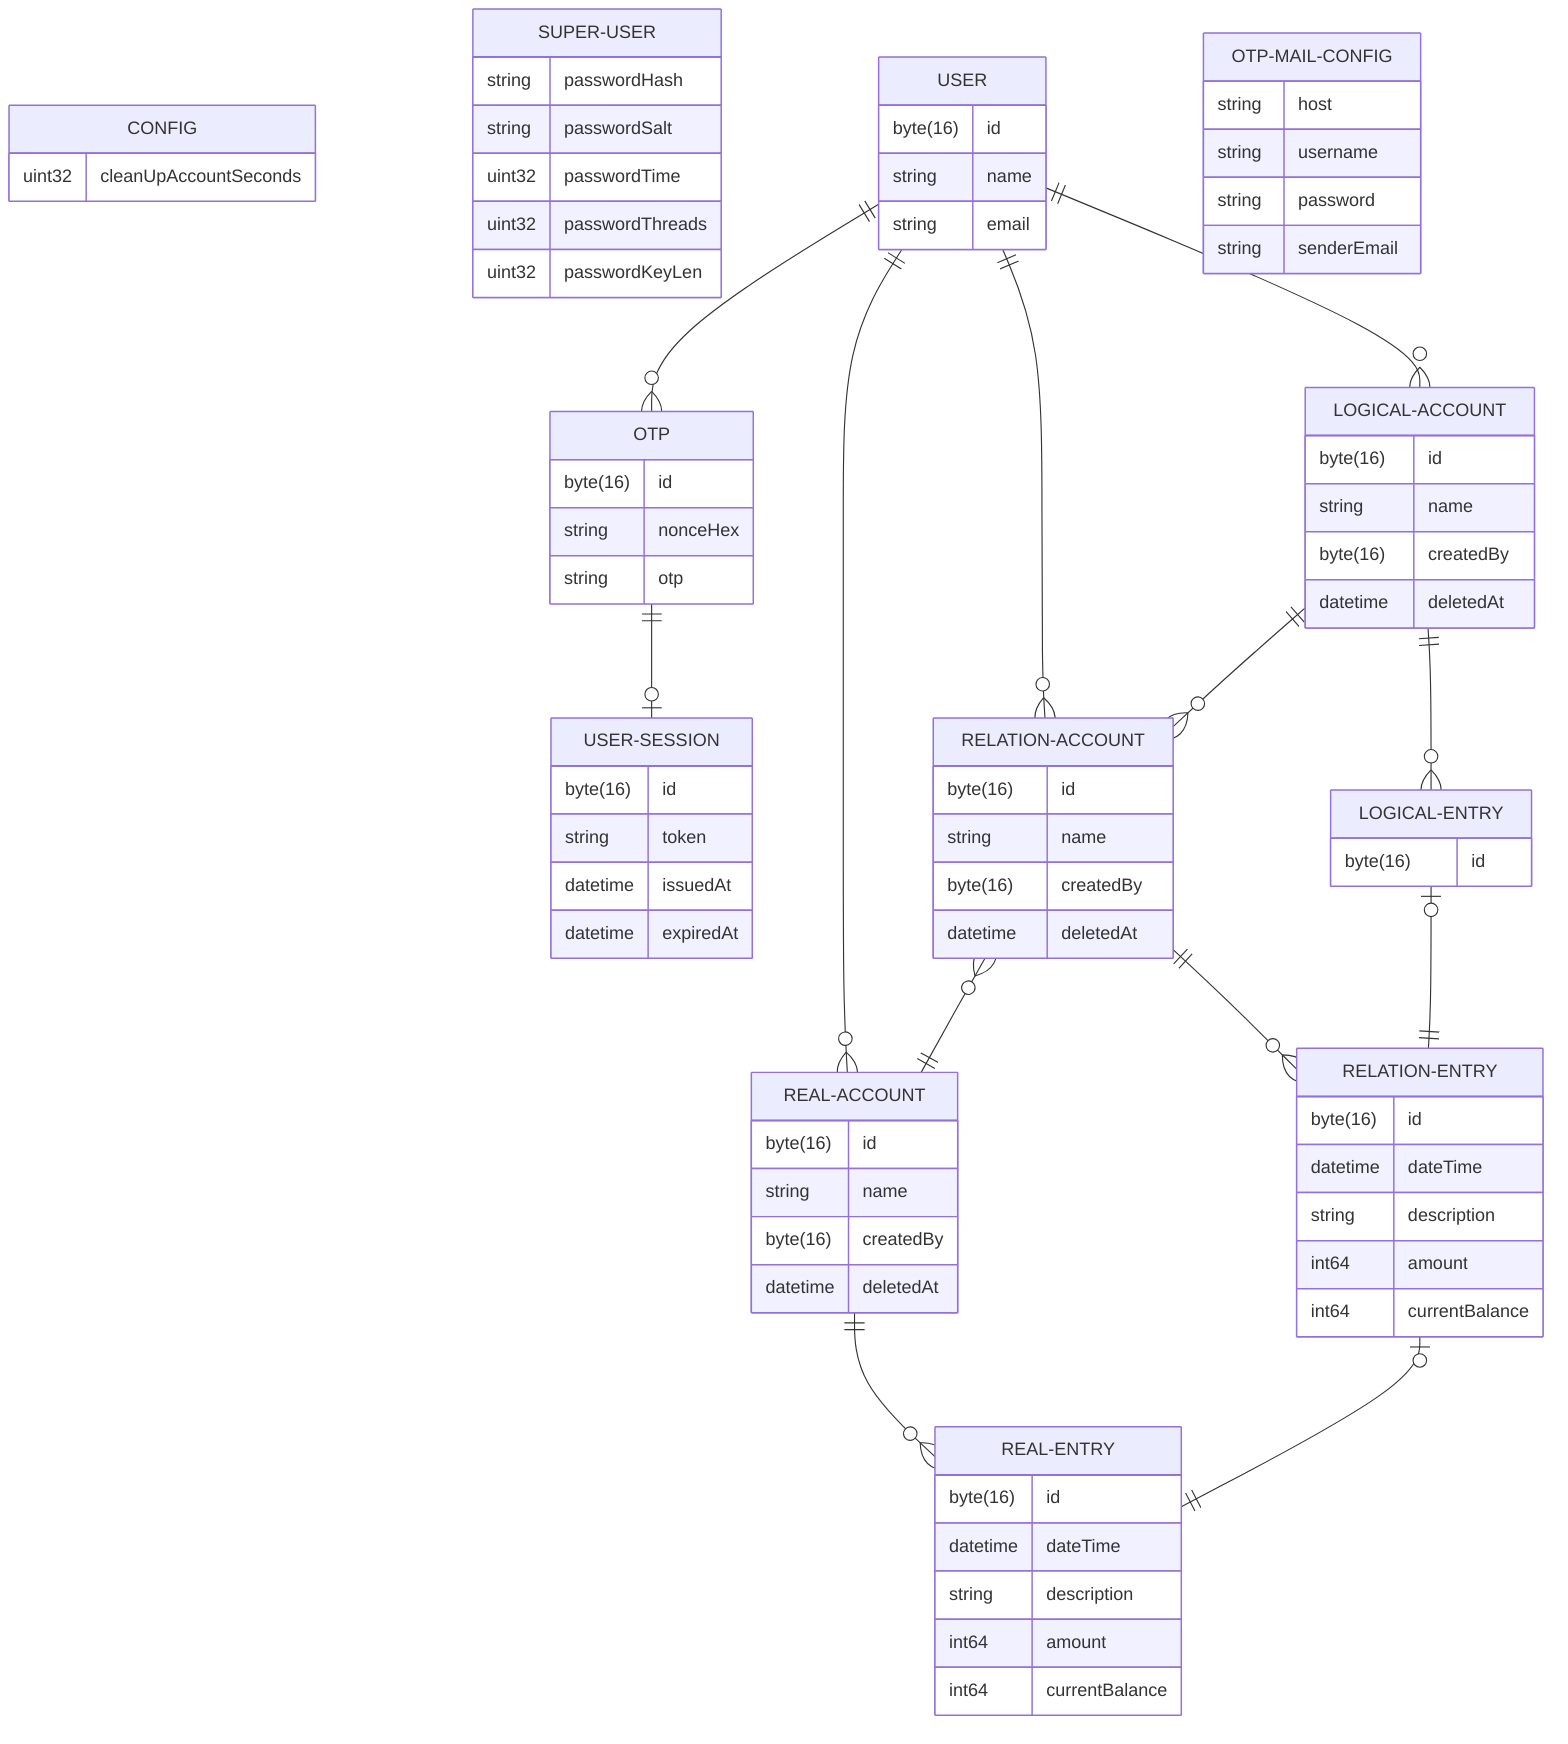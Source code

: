 %% v2.0.0
erDiagram
    CONFIG {
        uint32 cleanUpAccountSeconds
    }

    SUPER-USER {
        string passwordHash
        string passwordSalt
        uint32 passwordTime
        uint32 passwordThreads
        uint32 passwordKeyLen
    }

    USER {
        byte(16) id
        string name
        string email
    }

    OTP {
        byte(16) id
        string nonceHex
        string otp
    }

    OTP-MAIL-CONFIG {
        string host
        string username
        string password
        string senderEmail
    }

    USER-SESSION {
        byte(16) id
        string token
        datetime issuedAt
        datetime expiredAt
    }

    REAL-ACCOUNT {
        byte(16) id
        string name
        byte(16) createdBy
        datetime deletedAt
    }

    LOGICAL-ACCOUNT {
        byte(16) id
        string name
        byte(16) createdBy
        datetime deletedAt
    }

    RELATION-ACCOUNT {
        byte(16) id
        string name
        byte(16) createdBy
        datetime deletedAt
    }

    LOGICAL-ENTRY {
        byte(16) id
    }

    RELATION-ENTRY {
        byte(16) id
        datetime dateTime
        string description
        int64 amount
        int64 currentBalance
    }

    REAL-ENTRY {
        byte(16) id
        datetime dateTime
        string description
        int64 amount
        int64 currentBalance
    }

    USER ||--o{ OTP: ""
    OTP ||--o| USER-SESSION: ""
    USER ||--o{ REAL-ACCOUNT: ""
    USER ||--o{ RELATION-ACCOUNT: ""
    USER ||--o{ LOGICAL-ACCOUNT: ""

    LOGICAL-ACCOUNT ||--o{ RELATION-ACCOUNT: ""
    RELATION-ACCOUNT }o--|| REAL-ACCOUNT: ""

    REAL-ACCOUNT ||--o{ REAL-ENTRY: ""
    RELATION-ACCOUNT ||--o{ RELATION-ENTRY: ""
    LOGICAL-ACCOUNT ||--o{ LOGICAL-ENTRY: ""

    LOGICAL-ENTRY |o--|| RELATION-ENTRY: ""
    RELATION-ENTRY |o--|| REAL-ENTRY: ""